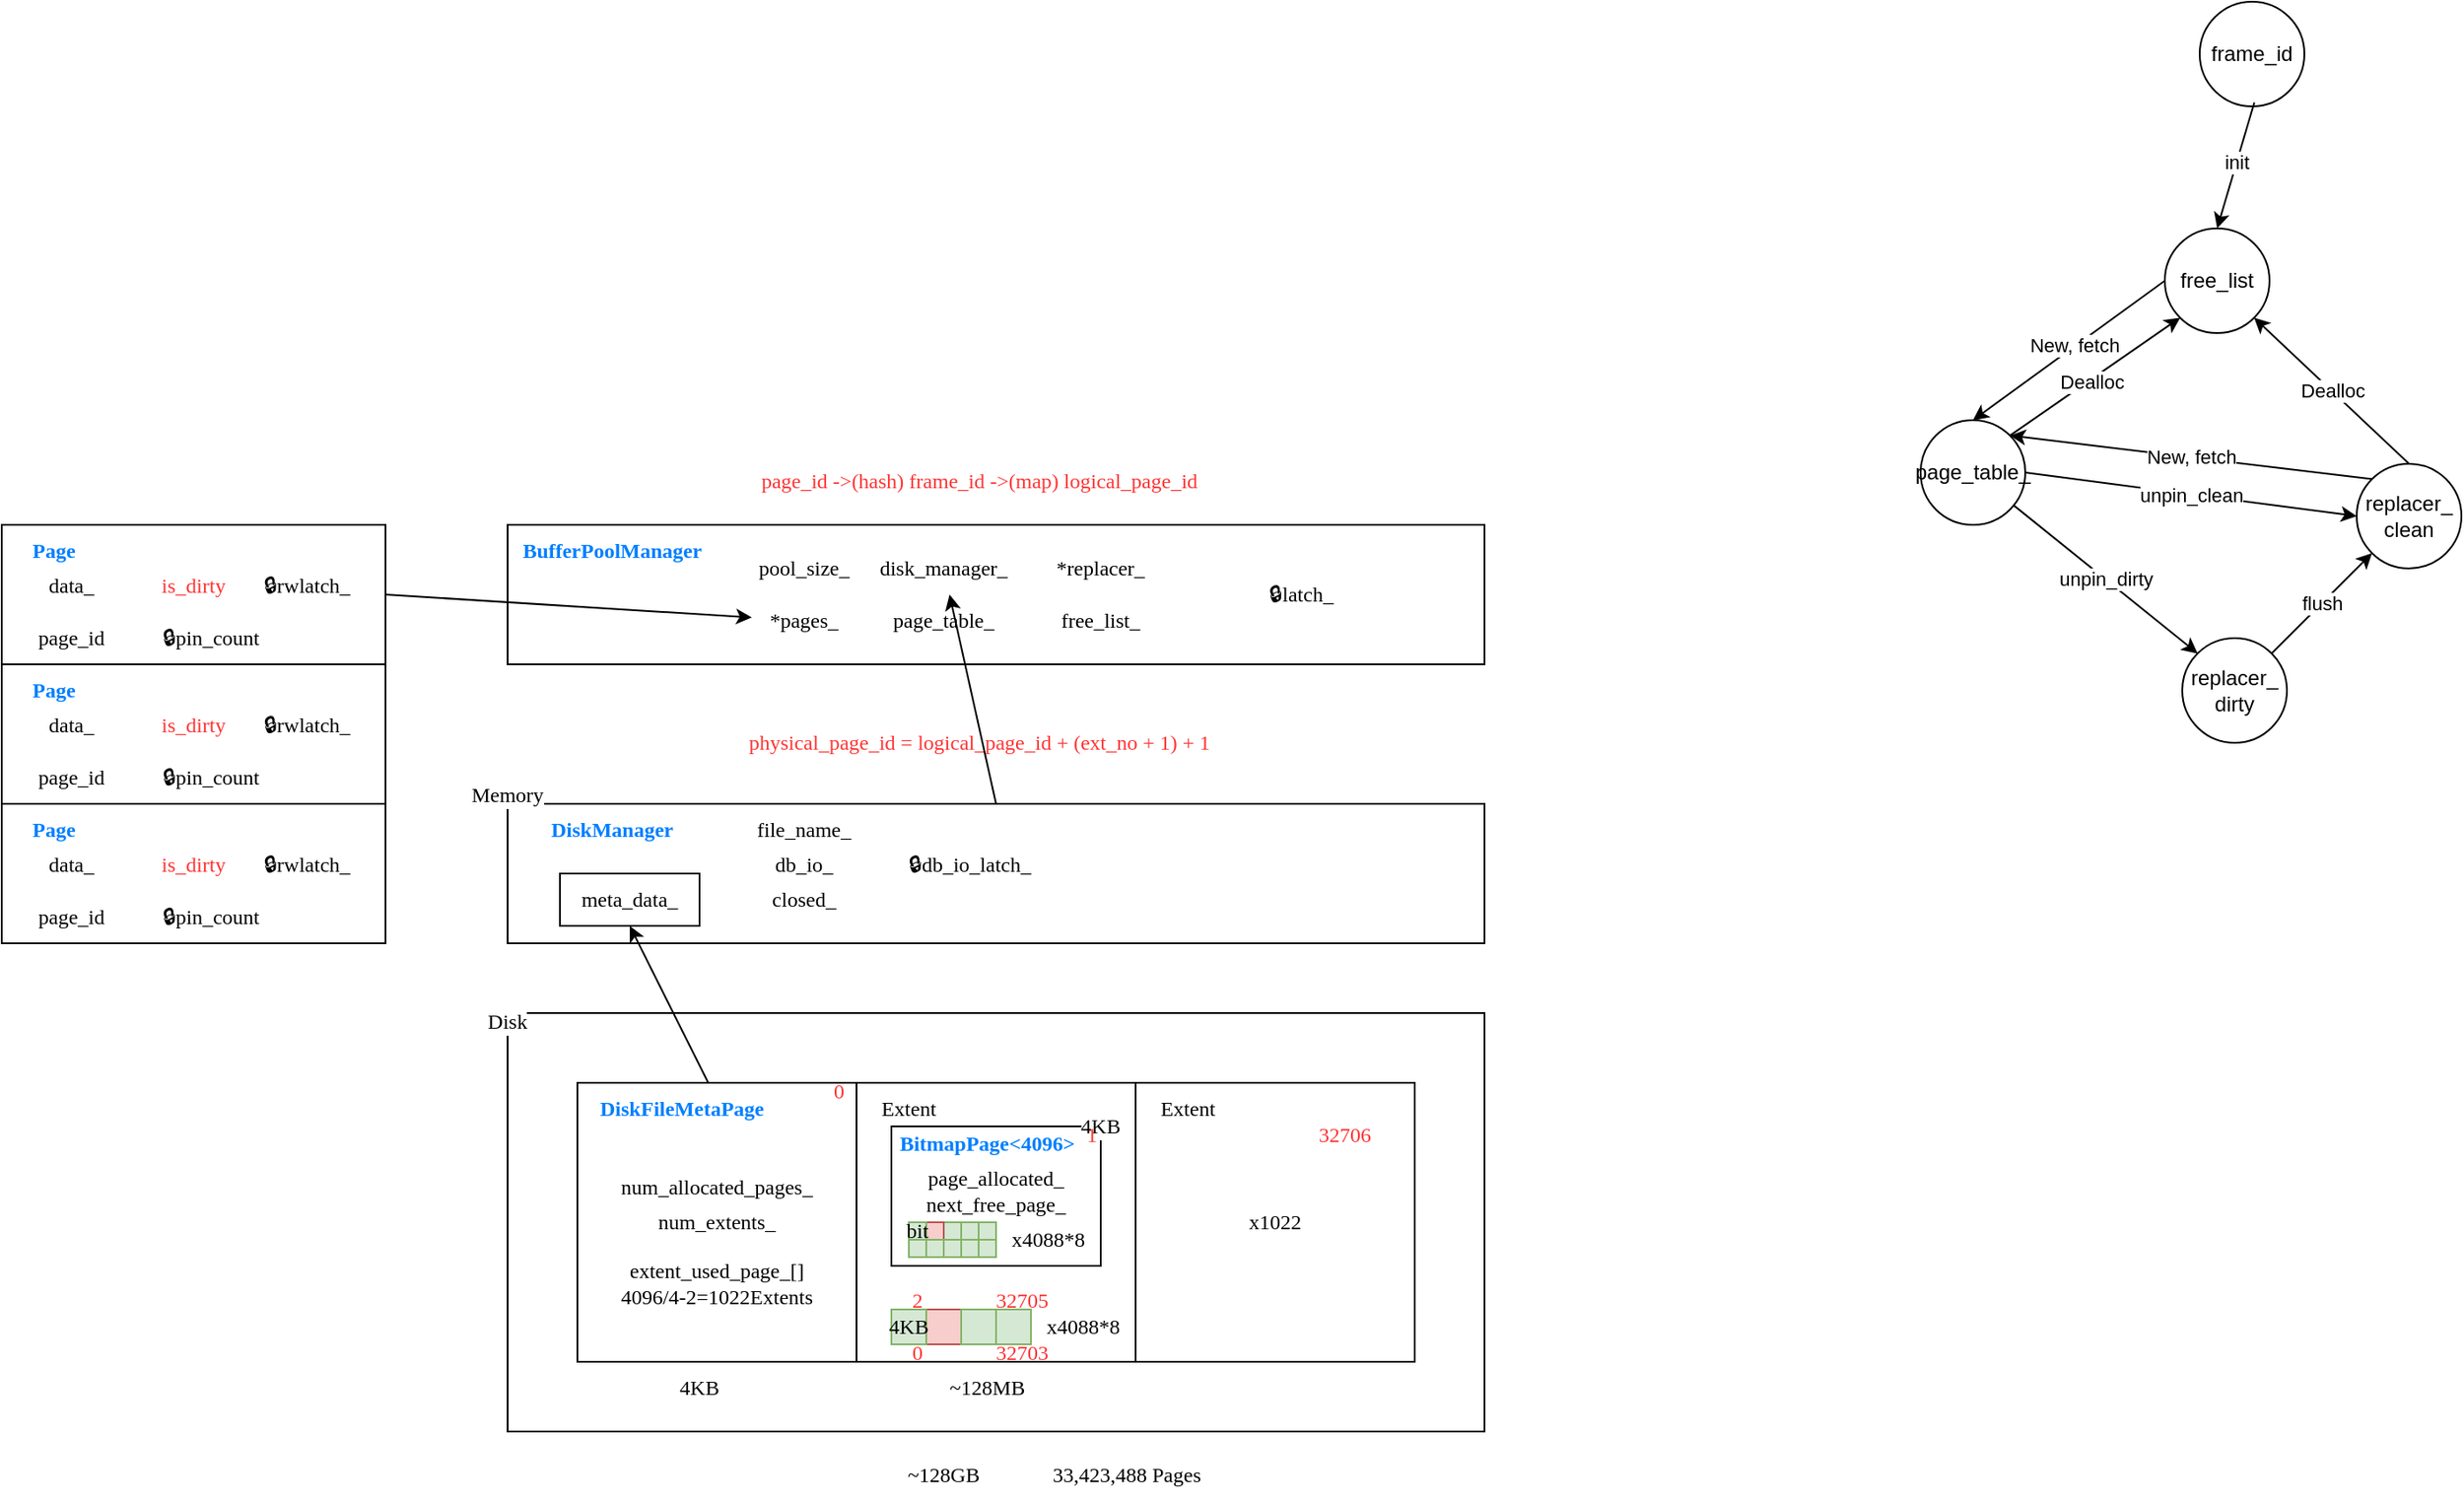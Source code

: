 <mxfile version="24.1.0" type="device">
  <diagram name="Page-1" id="0_W48GVzdCx1-el_yckO">
    <mxGraphModel dx="1262" dy="1387" grid="1" gridSize="10" guides="1" tooltips="1" connect="1" arrows="1" fold="1" page="1" pageScale="1" pageWidth="850" pageHeight="1100" math="0" shadow="0">
      <root>
        <mxCell id="0" />
        <mxCell id="1" parent="0" />
        <mxCell id="WGHWqVyYg-gQo-DfAQsf-60" value="" style="rounded=0;whiteSpace=wrap;html=1;fontFamily=LXGW WenKai;" parent="1" vertex="1">
          <mxGeometry x="160" y="200" width="560" height="240" as="geometry" />
        </mxCell>
        <mxCell id="WGHWqVyYg-gQo-DfAQsf-1" value="" style="rounded=0;whiteSpace=wrap;html=1;fontFamily=LXGW WenKai;" parent="1" vertex="1">
          <mxGeometry x="200" y="240" width="160" height="160" as="geometry" />
        </mxCell>
        <mxCell id="WGHWqVyYg-gQo-DfAQsf-2" value="DiskFileMetaPage" style="text;html=1;align=center;verticalAlign=middle;whiteSpace=wrap;rounded=0;fontColor=#007FFF;fontStyle=1;fontFamily=LXGW WenKai;" parent="1" vertex="1">
          <mxGeometry x="230" y="240" width="60" height="30" as="geometry" />
        </mxCell>
        <mxCell id="WGHWqVyYg-gQo-DfAQsf-4" value="num_allocated_pages_" style="text;html=1;align=center;verticalAlign=middle;whiteSpace=wrap;rounded=0;fontFamily=LXGW WenKai;" parent="1" vertex="1">
          <mxGeometry x="250" y="285" width="60" height="30" as="geometry" />
        </mxCell>
        <mxCell id="WGHWqVyYg-gQo-DfAQsf-5" value="num_extents_" style="text;html=1;align=center;verticalAlign=middle;whiteSpace=wrap;rounded=0;fontFamily=LXGW WenKai;" parent="1" vertex="1">
          <mxGeometry x="250" y="305" width="60" height="30" as="geometry" />
        </mxCell>
        <mxCell id="WGHWqVyYg-gQo-DfAQsf-6" value="extent_used_page_[]&lt;div&gt;4096/4-2=1022Extents&lt;/div&gt;" style="text;html=1;align=center;verticalAlign=middle;whiteSpace=wrap;rounded=0;fontFamily=LXGW WenKai;" parent="1" vertex="1">
          <mxGeometry x="205" y="340" width="150" height="30" as="geometry" />
        </mxCell>
        <mxCell id="WGHWqVyYg-gQo-DfAQsf-7" value="" style="rounded=0;whiteSpace=wrap;html=1;fontFamily=LXGW WenKai;" parent="1" vertex="1">
          <mxGeometry x="360" y="240" width="160" height="160" as="geometry" />
        </mxCell>
        <mxCell id="WGHWqVyYg-gQo-DfAQsf-8" value="" style="rounded=0;whiteSpace=wrap;html=1;fontFamily=LXGW WenKai;" parent="1" vertex="1">
          <mxGeometry x="380" y="265" width="120" height="80" as="geometry" />
        </mxCell>
        <mxCell id="WGHWqVyYg-gQo-DfAQsf-9" value="Extent" style="text;html=1;align=center;verticalAlign=middle;whiteSpace=wrap;rounded=0;fontFamily=LXGW WenKai;" parent="1" vertex="1">
          <mxGeometry x="360" y="240" width="60" height="30" as="geometry" />
        </mxCell>
        <mxCell id="WGHWqVyYg-gQo-DfAQsf-11" value="" style="rounded=0;whiteSpace=wrap;html=1;fillColor=#f8cecc;strokeColor=#b85450;fontFamily=LXGW WenKai;" parent="1" vertex="1">
          <mxGeometry x="400" y="370" width="20" height="20" as="geometry" />
        </mxCell>
        <mxCell id="WGHWqVyYg-gQo-DfAQsf-13" value="BitmapPage&amp;lt;4096&amp;gt;" style="text;html=1;align=center;verticalAlign=middle;whiteSpace=wrap;rounded=0;fontColor=#007FFF;fontStyle=1;fontFamily=LXGW WenKai;" parent="1" vertex="1">
          <mxGeometry x="405" y="260" width="60" height="30" as="geometry" />
        </mxCell>
        <mxCell id="WGHWqVyYg-gQo-DfAQsf-14" value="" style="rounded=0;whiteSpace=wrap;html=1;fillColor=#d5e8d4;strokeColor=#82b366;fontFamily=LXGW WenKai;" parent="1" vertex="1">
          <mxGeometry x="410" y="320" width="10" height="10" as="geometry" />
        </mxCell>
        <mxCell id="WGHWqVyYg-gQo-DfAQsf-15" value="" style="rounded=0;whiteSpace=wrap;html=1;fillColor=#d5e8d4;strokeColor=#82b366;fontFamily=LXGW WenKai;" parent="1" vertex="1">
          <mxGeometry x="420" y="320" width="10" height="10" as="geometry" />
        </mxCell>
        <mxCell id="WGHWqVyYg-gQo-DfAQsf-16" value="" style="rounded=0;whiteSpace=wrap;html=1;fillColor=#d5e8d4;strokeColor=#82b366;fontFamily=LXGW WenKai;" parent="1" vertex="1">
          <mxGeometry x="430" y="320" width="10" height="10" as="geometry" />
        </mxCell>
        <mxCell id="WGHWqVyYg-gQo-DfAQsf-18" value="" style="rounded=0;whiteSpace=wrap;html=1;fillColor=#d5e8d4;strokeColor=#82b366;fontFamily=LXGW WenKai;" parent="1" vertex="1">
          <mxGeometry x="410" y="330" width="10" height="10" as="geometry" />
        </mxCell>
        <mxCell id="WGHWqVyYg-gQo-DfAQsf-19" value="" style="rounded=0;whiteSpace=wrap;html=1;fillColor=#d5e8d4;strokeColor=#82b366;fontFamily=LXGW WenKai;" parent="1" vertex="1">
          <mxGeometry x="420" y="330" width="10" height="10" as="geometry" />
        </mxCell>
        <mxCell id="WGHWqVyYg-gQo-DfAQsf-20" value="" style="rounded=0;whiteSpace=wrap;html=1;fillColor=#d5e8d4;strokeColor=#82b366;fontFamily=LXGW WenKai;" parent="1" vertex="1">
          <mxGeometry x="430" y="330" width="10" height="10" as="geometry" />
        </mxCell>
        <mxCell id="WGHWqVyYg-gQo-DfAQsf-42" value="" style="rounded=0;whiteSpace=wrap;html=1;fillColor=#f8cecc;strokeColor=#b85450;fontFamily=LXGW WenKai;" parent="1" vertex="1">
          <mxGeometry x="400" y="320" width="10" height="10" as="geometry" />
        </mxCell>
        <mxCell id="WGHWqVyYg-gQo-DfAQsf-43" value="" style="rounded=0;whiteSpace=wrap;html=1;fillColor=#d5e8d4;strokeColor=#82b366;fontFamily=LXGW WenKai;" parent="1" vertex="1">
          <mxGeometry x="400" y="330" width="10" height="10" as="geometry" />
        </mxCell>
        <mxCell id="WGHWqVyYg-gQo-DfAQsf-46" value="bit" style="rounded=0;whiteSpace=wrap;html=1;fillColor=#d5e8d4;strokeColor=#82b366;fontFamily=LXGW WenKai;" parent="1" vertex="1">
          <mxGeometry x="390" y="320" width="10" height="10" as="geometry" />
        </mxCell>
        <mxCell id="WGHWqVyYg-gQo-DfAQsf-47" value="" style="rounded=0;whiteSpace=wrap;html=1;fillColor=#d5e8d4;strokeColor=#82b366;fontFamily=LXGW WenKai;" parent="1" vertex="1">
          <mxGeometry x="390" y="330" width="10" height="10" as="geometry" />
        </mxCell>
        <mxCell id="WGHWqVyYg-gQo-DfAQsf-50" value="" style="rounded=0;whiteSpace=wrap;html=1;fillColor=#d5e8d4;strokeColor=#82b366;fontFamily=LXGW WenKai;" parent="1" vertex="1">
          <mxGeometry x="420" y="370" width="20" height="20" as="geometry" />
        </mxCell>
        <mxCell id="WGHWqVyYg-gQo-DfAQsf-51" value="x4088*8" style="text;html=1;align=center;verticalAlign=middle;whiteSpace=wrap;rounded=0;fontFamily=LXGW WenKai;" parent="1" vertex="1">
          <mxGeometry x="440" y="315" width="60" height="30" as="geometry" />
        </mxCell>
        <mxCell id="WGHWqVyYg-gQo-DfAQsf-52" value="" style="rounded=0;whiteSpace=wrap;html=1;fillColor=#d5e8d4;strokeColor=#82b366;fontFamily=LXGW WenKai;" parent="1" vertex="1">
          <mxGeometry x="440" y="370" width="20" height="20" as="geometry" />
        </mxCell>
        <mxCell id="WGHWqVyYg-gQo-DfAQsf-53" value="x4088*8" style="text;html=1;align=center;verticalAlign=middle;whiteSpace=wrap;rounded=0;fontFamily=LXGW WenKai;" parent="1" vertex="1">
          <mxGeometry x="460" y="365" width="60" height="30" as="geometry" />
        </mxCell>
        <mxCell id="WGHWqVyYg-gQo-DfAQsf-54" value="page_allocated_" style="text;html=1;align=center;verticalAlign=middle;whiteSpace=wrap;rounded=0;fontFamily=LXGW WenKai;" parent="1" vertex="1">
          <mxGeometry x="410" y="280" width="60" height="30" as="geometry" />
        </mxCell>
        <mxCell id="WGHWqVyYg-gQo-DfAQsf-55" value="next_free_page_" style="text;html=1;align=center;verticalAlign=middle;whiteSpace=wrap;rounded=0;fontFamily=LXGW WenKai;" parent="1" vertex="1">
          <mxGeometry x="410" y="295" width="60" height="30" as="geometry" />
        </mxCell>
        <mxCell id="WGHWqVyYg-gQo-DfAQsf-10" value="4KB" style="rounded=0;whiteSpace=wrap;html=1;fillColor=#d5e8d4;strokeColor=#82b366;fontFamily=LXGW WenKai;" parent="1" vertex="1">
          <mxGeometry x="380" y="370" width="20" height="20" as="geometry" />
        </mxCell>
        <mxCell id="WGHWqVyYg-gQo-DfAQsf-56" value="4KB" style="text;html=1;align=center;verticalAlign=middle;whiteSpace=wrap;rounded=0;fontFamily=LXGW WenKai;" parent="1" vertex="1">
          <mxGeometry x="240" y="400" width="60" height="30" as="geometry" />
        </mxCell>
        <mxCell id="WGHWqVyYg-gQo-DfAQsf-57" value="4KB" style="text;html=1;align=center;verticalAlign=middle;whiteSpace=wrap;rounded=0;labelBackgroundColor=default;fontFamily=LXGW WenKai;" parent="1" vertex="1">
          <mxGeometry x="470" y="250" width="60" height="30" as="geometry" />
        </mxCell>
        <mxCell id="WGHWqVyYg-gQo-DfAQsf-58" value="~128MB" style="text;html=1;align=center;verticalAlign=middle;whiteSpace=wrap;rounded=0;labelBackgroundColor=none;fontFamily=LXGW WenKai;" parent="1" vertex="1">
          <mxGeometry x="405" y="400" width="60" height="30" as="geometry" />
        </mxCell>
        <mxCell id="WGHWqVyYg-gQo-DfAQsf-59" value="~128GB" style="text;html=1;align=center;verticalAlign=middle;whiteSpace=wrap;rounded=0;labelBackgroundColor=none;fontFamily=LXGW WenKai;" parent="1" vertex="1">
          <mxGeometry x="380" y="450" width="60" height="30" as="geometry" />
        </mxCell>
        <mxCell id="WGHWqVyYg-gQo-DfAQsf-62" value="" style="rounded=0;whiteSpace=wrap;html=1;fontFamily=LXGW WenKai;" parent="1" vertex="1">
          <mxGeometry x="520" y="240" width="160" height="160" as="geometry" />
        </mxCell>
        <mxCell id="WGHWqVyYg-gQo-DfAQsf-61" value="x1022" style="text;html=1;align=center;verticalAlign=middle;whiteSpace=wrap;rounded=0;fontFamily=LXGW WenKai;" parent="1" vertex="1">
          <mxGeometry x="570" y="305" width="60" height="30" as="geometry" />
        </mxCell>
        <mxCell id="WGHWqVyYg-gQo-DfAQsf-65" value="Extent" style="text;html=1;align=center;verticalAlign=middle;whiteSpace=wrap;rounded=0;fontFamily=LXGW WenKai;" parent="1" vertex="1">
          <mxGeometry x="520" y="240" width="60" height="30" as="geometry" />
        </mxCell>
        <mxCell id="WGHWqVyYg-gQo-DfAQsf-66" value="33,423,488 Pages" style="text;html=1;align=center;verticalAlign=middle;whiteSpace=wrap;rounded=0;fontFamily=LXGW WenKai;" parent="1" vertex="1">
          <mxGeometry x="430" y="450" width="170" height="30" as="geometry" />
        </mxCell>
        <mxCell id="WGHWqVyYg-gQo-DfAQsf-67" value="" style="rounded=0;whiteSpace=wrap;html=1;fontFamily=LXGW WenKai;" parent="1" vertex="1">
          <mxGeometry x="160" y="80" width="560" height="80" as="geometry" />
        </mxCell>
        <mxCell id="WGHWqVyYg-gQo-DfAQsf-68" value="DiskManager" style="text;html=1;align=center;verticalAlign=middle;whiteSpace=wrap;rounded=0;fontColor=#007FFF;fontStyle=1;fontFamily=LXGW WenKai;" parent="1" vertex="1">
          <mxGeometry x="190" y="80" width="60" height="30" as="geometry" />
        </mxCell>
        <mxCell id="WGHWqVyYg-gQo-DfAQsf-71" value="meta_data_" style="rounded=0;whiteSpace=wrap;html=1;fontFamily=LXGW WenKai;" parent="1" vertex="1">
          <mxGeometry x="190" y="120" width="80" height="30" as="geometry" />
        </mxCell>
        <mxCell id="WGHWqVyYg-gQo-DfAQsf-72" value="" style="endArrow=classic;html=1;rounded=0;entryX=0.5;entryY=1;entryDx=0;entryDy=0;exitX=0.75;exitY=0;exitDx=0;exitDy=0;fontFamily=LXGW WenKai;" parent="1" source="WGHWqVyYg-gQo-DfAQsf-2" target="WGHWqVyYg-gQo-DfAQsf-71" edge="1">
          <mxGeometry width="50" height="50" relative="1" as="geometry">
            <mxPoint x="240" y="220" as="sourcePoint" />
            <mxPoint x="290" y="170" as="targetPoint" />
          </mxGeometry>
        </mxCell>
        <mxCell id="WGHWqVyYg-gQo-DfAQsf-73" value="Disk" style="text;html=1;align=center;verticalAlign=middle;whiteSpace=wrap;rounded=0;labelBackgroundColor=default;fontFamily=LXGW WenKai;" parent="1" vertex="1">
          <mxGeometry x="130" y="190" width="60" height="30" as="geometry" />
        </mxCell>
        <mxCell id="WGHWqVyYg-gQo-DfAQsf-77" value="Memory" style="text;html=1;align=center;verticalAlign=middle;whiteSpace=wrap;rounded=0;labelBackgroundColor=default;fontFamily=LXGW WenKai;" parent="1" vertex="1">
          <mxGeometry x="130" y="60" width="60" height="30" as="geometry" />
        </mxCell>
        <mxCell id="WGHWqVyYg-gQo-DfAQsf-79" value="file_name_" style="text;html=1;align=center;verticalAlign=middle;whiteSpace=wrap;rounded=0;fontFamily=LXGW WenKai;" parent="1" vertex="1">
          <mxGeometry x="300" y="80" width="60" height="30" as="geometry" />
        </mxCell>
        <mxCell id="WGHWqVyYg-gQo-DfAQsf-80" value="db_io_" style="text;html=1;align=center;verticalAlign=middle;whiteSpace=wrap;rounded=0;fontFamily=LXGW WenKai;" parent="1" vertex="1">
          <mxGeometry x="300" y="100" width="60" height="30" as="geometry" />
        </mxCell>
        <mxCell id="WGHWqVyYg-gQo-DfAQsf-81" value="closed_" style="text;html=1;align=center;verticalAlign=middle;whiteSpace=wrap;rounded=0;fontFamily=LXGW WenKai;" parent="1" vertex="1">
          <mxGeometry x="300" y="120" width="60" height="30" as="geometry" />
        </mxCell>
        <mxCell id="WGHWqVyYg-gQo-DfAQsf-82" value="🔒db_io_latch_" style="text;html=1;align=center;verticalAlign=middle;whiteSpace=wrap;rounded=0;fontFamily=LXGW WenKai;" parent="1" vertex="1">
          <mxGeometry x="370" y="100" width="110" height="30" as="geometry" />
        </mxCell>
        <mxCell id="WGHWqVyYg-gQo-DfAQsf-83" value="physical_page_id = logical_page_id + (ext_no + 1) + 1" style="text;html=1;align=center;verticalAlign=middle;whiteSpace=wrap;rounded=0;fontColor=#FF3333;fontFamily=LXGW WenKai;" parent="1" vertex="1">
          <mxGeometry x="267.5" y="30" width="325" height="30" as="geometry" />
        </mxCell>
        <mxCell id="WGHWqVyYg-gQo-DfAQsf-84" value="" style="rounded=0;whiteSpace=wrap;html=1;fontFamily=LXGW WenKai;" parent="1" vertex="1">
          <mxGeometry x="160" y="-80" width="560" height="80" as="geometry" />
        </mxCell>
        <mxCell id="WGHWqVyYg-gQo-DfAQsf-85" value="BufferPoolManager" style="text;html=1;align=center;verticalAlign=middle;whiteSpace=wrap;rounded=0;fontColor=#007FFF;fontStyle=1;fontFamily=LXGW WenKai;" parent="1" vertex="1">
          <mxGeometry x="190" y="-80" width="60" height="30" as="geometry" />
        </mxCell>
        <mxCell id="WGHWqVyYg-gQo-DfAQsf-86" value="pool_size_" style="text;html=1;align=center;verticalAlign=middle;whiteSpace=wrap;rounded=0;fontFamily=LXGW WenKai;" parent="1" vertex="1">
          <mxGeometry x="300" y="-70" width="60" height="30" as="geometry" />
        </mxCell>
        <mxCell id="WGHWqVyYg-gQo-DfAQsf-87" value="*pages_" style="text;html=1;align=center;verticalAlign=middle;whiteSpace=wrap;rounded=0;fontFamily=LXGW WenKai;" parent="1" vertex="1">
          <mxGeometry x="300" y="-40" width="60" height="30" as="geometry" />
        </mxCell>
        <mxCell id="WGHWqVyYg-gQo-DfAQsf-89" value="disk_manager_" style="text;html=1;align=center;verticalAlign=middle;whiteSpace=wrap;rounded=0;fontFamily=LXGW WenKai;" parent="1" vertex="1">
          <mxGeometry x="380" y="-70" width="60" height="30" as="geometry" />
        </mxCell>
        <mxCell id="WGHWqVyYg-gQo-DfAQsf-90" value="page_table_" style="text;html=1;align=center;verticalAlign=middle;whiteSpace=wrap;rounded=0;fontFamily=LXGW WenKai;" parent="1" vertex="1">
          <mxGeometry x="380" y="-40" width="60" height="30" as="geometry" />
        </mxCell>
        <mxCell id="WGHWqVyYg-gQo-DfAQsf-91" value="" style="endArrow=classic;html=1;rounded=0;exitX=0.5;exitY=0;exitDx=0;exitDy=0;fontFamily=LXGW WenKai;" parent="1" source="WGHWqVyYg-gQo-DfAQsf-67" target="WGHWqVyYg-gQo-DfAQsf-89" edge="1">
          <mxGeometry width="50" height="50" relative="1" as="geometry">
            <mxPoint x="285" y="250" as="sourcePoint" />
            <mxPoint x="240" y="160" as="targetPoint" />
          </mxGeometry>
        </mxCell>
        <mxCell id="WGHWqVyYg-gQo-DfAQsf-92" value="page_id -&amp;gt;(hash) frame_id -&amp;gt;(map) logical_page_id" style="text;html=1;align=center;verticalAlign=middle;whiteSpace=wrap;rounded=0;fontColor=#FF3333;fontFamily=LXGW WenKai;" parent="1" vertex="1">
          <mxGeometry x="267.5" y="-120" width="325" height="30" as="geometry" />
        </mxCell>
        <mxCell id="WGHWqVyYg-gQo-DfAQsf-93" value="*replacer_" style="text;html=1;align=center;verticalAlign=middle;whiteSpace=wrap;rounded=0;fontFamily=LXGW WenKai;" parent="1" vertex="1">
          <mxGeometry x="470" y="-70" width="60" height="30" as="geometry" />
        </mxCell>
        <mxCell id="WGHWqVyYg-gQo-DfAQsf-94" value="free_list_" style="text;html=1;align=center;verticalAlign=middle;whiteSpace=wrap;rounded=0;fontFamily=LXGW WenKai;" parent="1" vertex="1">
          <mxGeometry x="470" y="-40" width="60" height="30" as="geometry" />
        </mxCell>
        <mxCell id="WGHWqVyYg-gQo-DfAQsf-95" value="🔒latch_" style="text;html=1;align=center;verticalAlign=middle;whiteSpace=wrap;rounded=0;fontFamily=LXGW WenKai;" parent="1" vertex="1">
          <mxGeometry x="560" y="-55" width="110" height="30" as="geometry" />
        </mxCell>
        <mxCell id="H279cULPV8Rv8aNAYp1u-1" value="0" style="text;html=1;align=center;verticalAlign=middle;whiteSpace=wrap;rounded=0;fontColor=#FF3333;fontFamily=LXGW WenKai;" parent="1" vertex="1">
          <mxGeometry x="320" y="230" width="60" height="30" as="geometry" />
        </mxCell>
        <mxCell id="H279cULPV8Rv8aNAYp1u-2" value="1" style="text;html=1;align=center;verticalAlign=middle;whiteSpace=wrap;rounded=0;fontColor=#FF3333;fontFamily=LXGW WenKai;" parent="1" vertex="1">
          <mxGeometry x="465" y="255" width="60" height="30" as="geometry" />
        </mxCell>
        <mxCell id="H279cULPV8Rv8aNAYp1u-3" value="2" style="text;html=1;align=center;verticalAlign=middle;whiteSpace=wrap;rounded=0;fontColor=#FF3333;fontFamily=LXGW WenKai;" parent="1" vertex="1">
          <mxGeometry x="365" y="350" width="60" height="30" as="geometry" />
        </mxCell>
        <mxCell id="H279cULPV8Rv8aNAYp1u-4" value="0" style="text;html=1;align=center;verticalAlign=middle;whiteSpace=wrap;rounded=0;fontColor=#FF3333;fontFamily=LXGW WenKai;" parent="1" vertex="1">
          <mxGeometry x="365" y="380" width="60" height="30" as="geometry" />
        </mxCell>
        <mxCell id="H279cULPV8Rv8aNAYp1u-5" value="32703" style="text;html=1;align=center;verticalAlign=middle;whiteSpace=wrap;rounded=0;fontColor=#FF3333;fontFamily=LXGW WenKai;" parent="1" vertex="1">
          <mxGeometry x="425" y="380" width="60" height="30" as="geometry" />
        </mxCell>
        <mxCell id="H279cULPV8Rv8aNAYp1u-6" value="32705" style="text;html=1;align=center;verticalAlign=middle;whiteSpace=wrap;rounded=0;fontColor=#FF3333;fontFamily=LXGW WenKai;" parent="1" vertex="1">
          <mxGeometry x="425" y="350" width="60" height="30" as="geometry" />
        </mxCell>
        <mxCell id="H279cULPV8Rv8aNAYp1u-7" value="32706" style="text;html=1;align=center;verticalAlign=middle;whiteSpace=wrap;rounded=0;fontColor=#FF3333;fontFamily=LXGW WenKai;" parent="1" vertex="1">
          <mxGeometry x="610" y="255" width="60" height="30" as="geometry" />
        </mxCell>
        <mxCell id="hH6DTBA8pSh9ZnyAQ9mM-1" value="" style="rounded=0;whiteSpace=wrap;html=1;fontFamily=LXGW WenKai;" parent="1" vertex="1">
          <mxGeometry x="-130" y="-80" width="220" height="80" as="geometry" />
        </mxCell>
        <mxCell id="hH6DTBA8pSh9ZnyAQ9mM-2" value="Page" style="text;html=1;align=center;verticalAlign=middle;whiteSpace=wrap;rounded=0;fontColor=#007FFF;fontStyle=1;fontFamily=LXGW WenKai;" parent="1" vertex="1">
          <mxGeometry x="-130" y="-80" width="60" height="30" as="geometry" />
        </mxCell>
        <mxCell id="hH6DTBA8pSh9ZnyAQ9mM-4" value="data_" style="text;html=1;align=center;verticalAlign=middle;whiteSpace=wrap;rounded=0;fontFamily=LXGW WenKai;" parent="1" vertex="1">
          <mxGeometry x="-120" y="-60" width="60" height="30" as="geometry" />
        </mxCell>
        <mxCell id="hH6DTBA8pSh9ZnyAQ9mM-5" value="page_id" style="text;html=1;align=center;verticalAlign=middle;whiteSpace=wrap;rounded=0;fontFamily=LXGW WenKai;" parent="1" vertex="1">
          <mxGeometry x="-120" y="-30" width="60" height="30" as="geometry" />
        </mxCell>
        <mxCell id="hH6DTBA8pSh9ZnyAQ9mM-6" value="🔒pin_count" style="text;html=1;align=center;verticalAlign=middle;whiteSpace=wrap;rounded=0;fontFamily=LXGW WenKai;fontColor=#000000;" parent="1" vertex="1">
          <mxGeometry x="-50" y="-30" width="80" height="30" as="geometry" />
        </mxCell>
        <mxCell id="hH6DTBA8pSh9ZnyAQ9mM-7" value="is_dirty" style="text;html=1;align=center;verticalAlign=middle;whiteSpace=wrap;rounded=0;fontFamily=LXGW WenKai;fontColor=#FF3333;" parent="1" vertex="1">
          <mxGeometry x="-50" y="-60" width="60" height="30" as="geometry" />
        </mxCell>
        <mxCell id="hH6DTBA8pSh9ZnyAQ9mM-8" value="🔒rwlatch_" style="text;html=1;align=center;verticalAlign=middle;whiteSpace=wrap;rounded=0;fontFamily=LXGW WenKai;" parent="1" vertex="1">
          <mxGeometry x="10" y="-60" width="70" height="30" as="geometry" />
        </mxCell>
        <mxCell id="hH6DTBA8pSh9ZnyAQ9mM-9" value="" style="endArrow=classic;html=1;rounded=0;exitX=1;exitY=0.5;exitDx=0;exitDy=0;fontFamily=LXGW WenKai;" parent="1" source="hH6DTBA8pSh9ZnyAQ9mM-1" target="WGHWqVyYg-gQo-DfAQsf-87" edge="1">
          <mxGeometry width="50" height="50" relative="1" as="geometry">
            <mxPoint x="160" y="140" as="sourcePoint" />
            <mxPoint x="115" y="50" as="targetPoint" />
          </mxGeometry>
        </mxCell>
        <mxCell id="hH6DTBA8pSh9ZnyAQ9mM-45" value="" style="rounded=0;whiteSpace=wrap;html=1;fontFamily=LXGW WenKai;" parent="1" vertex="1">
          <mxGeometry x="-130" width="220" height="80" as="geometry" />
        </mxCell>
        <mxCell id="hH6DTBA8pSh9ZnyAQ9mM-46" value="Page" style="text;html=1;align=center;verticalAlign=middle;whiteSpace=wrap;rounded=0;fontColor=#007FFF;fontStyle=1;fontFamily=LXGW WenKai;" parent="1" vertex="1">
          <mxGeometry x="-130" width="60" height="30" as="geometry" />
        </mxCell>
        <mxCell id="hH6DTBA8pSh9ZnyAQ9mM-47" value="data_" style="text;html=1;align=center;verticalAlign=middle;whiteSpace=wrap;rounded=0;fontFamily=LXGW WenKai;" parent="1" vertex="1">
          <mxGeometry x="-120" y="20" width="60" height="30" as="geometry" />
        </mxCell>
        <mxCell id="hH6DTBA8pSh9ZnyAQ9mM-48" value="page_id" style="text;html=1;align=center;verticalAlign=middle;whiteSpace=wrap;rounded=0;fontFamily=LXGW WenKai;" parent="1" vertex="1">
          <mxGeometry x="-120" y="50" width="60" height="30" as="geometry" />
        </mxCell>
        <mxCell id="hH6DTBA8pSh9ZnyAQ9mM-49" value="🔒pin_count" style="text;html=1;align=center;verticalAlign=middle;whiteSpace=wrap;rounded=0;fontFamily=LXGW WenKai;fontColor=#000000;" parent="1" vertex="1">
          <mxGeometry x="-50" y="50" width="80" height="30" as="geometry" />
        </mxCell>
        <mxCell id="hH6DTBA8pSh9ZnyAQ9mM-50" value="is_dirty" style="text;html=1;align=center;verticalAlign=middle;whiteSpace=wrap;rounded=0;fontFamily=LXGW WenKai;fontColor=#FF3333;" parent="1" vertex="1">
          <mxGeometry x="-50" y="20" width="60" height="30" as="geometry" />
        </mxCell>
        <mxCell id="hH6DTBA8pSh9ZnyAQ9mM-51" value="🔒rwlatch_" style="text;html=1;align=center;verticalAlign=middle;whiteSpace=wrap;rounded=0;fontFamily=LXGW WenKai;" parent="1" vertex="1">
          <mxGeometry x="10" y="20" width="70" height="30" as="geometry" />
        </mxCell>
        <mxCell id="hH6DTBA8pSh9ZnyAQ9mM-52" value="" style="rounded=0;whiteSpace=wrap;html=1;fontFamily=LXGW WenKai;" parent="1" vertex="1">
          <mxGeometry x="-130" y="80" width="220" height="80" as="geometry" />
        </mxCell>
        <mxCell id="hH6DTBA8pSh9ZnyAQ9mM-53" value="Page" style="text;html=1;align=center;verticalAlign=middle;whiteSpace=wrap;rounded=0;fontColor=#007FFF;fontStyle=1;fontFamily=LXGW WenKai;" parent="1" vertex="1">
          <mxGeometry x="-130" y="80" width="60" height="30" as="geometry" />
        </mxCell>
        <mxCell id="hH6DTBA8pSh9ZnyAQ9mM-54" value="data_" style="text;html=1;align=center;verticalAlign=middle;whiteSpace=wrap;rounded=0;fontFamily=LXGW WenKai;" parent="1" vertex="1">
          <mxGeometry x="-120" y="100" width="60" height="30" as="geometry" />
        </mxCell>
        <mxCell id="hH6DTBA8pSh9ZnyAQ9mM-55" value="page_id" style="text;html=1;align=center;verticalAlign=middle;whiteSpace=wrap;rounded=0;fontFamily=LXGW WenKai;" parent="1" vertex="1">
          <mxGeometry x="-120" y="130" width="60" height="30" as="geometry" />
        </mxCell>
        <mxCell id="hH6DTBA8pSh9ZnyAQ9mM-56" value="🔒pin_count" style="text;html=1;align=center;verticalAlign=middle;whiteSpace=wrap;rounded=0;fontFamily=LXGW WenKai;fontColor=#000000;" parent="1" vertex="1">
          <mxGeometry x="-50" y="130" width="80" height="30" as="geometry" />
        </mxCell>
        <mxCell id="hH6DTBA8pSh9ZnyAQ9mM-57" value="is_dirty" style="text;html=1;align=center;verticalAlign=middle;whiteSpace=wrap;rounded=0;fontFamily=LXGW WenKai;fontColor=#FF3333;" parent="1" vertex="1">
          <mxGeometry x="-50" y="100" width="60" height="30" as="geometry" />
        </mxCell>
        <mxCell id="hH6DTBA8pSh9ZnyAQ9mM-58" value="🔒rwlatch_" style="text;html=1;align=center;verticalAlign=middle;whiteSpace=wrap;rounded=0;fontFamily=LXGW WenKai;" parent="1" vertex="1">
          <mxGeometry x="10" y="100" width="70" height="30" as="geometry" />
        </mxCell>
        <mxCell id="aZIdhgkVwvz4AqaduToY-1" value="&lt;div&gt;&lt;span style=&quot;background-color: initial;&quot;&gt;free_list&lt;/span&gt;&lt;br&gt;&lt;/div&gt;" style="ellipse;whiteSpace=wrap;html=1;aspect=fixed;" vertex="1" parent="1">
          <mxGeometry x="1110" y="-250" width="60" height="60" as="geometry" />
        </mxCell>
        <mxCell id="aZIdhgkVwvz4AqaduToY-3" value="page_table_" style="ellipse;whiteSpace=wrap;html=1;aspect=fixed;" vertex="1" parent="1">
          <mxGeometry x="970" y="-140" width="60" height="60" as="geometry" />
        </mxCell>
        <mxCell id="aZIdhgkVwvz4AqaduToY-4" value="replacer_&lt;div&gt;dirty&lt;/div&gt;" style="ellipse;whiteSpace=wrap;html=1;aspect=fixed;" vertex="1" parent="1">
          <mxGeometry x="1120" y="-15" width="60" height="60" as="geometry" />
        </mxCell>
        <mxCell id="aZIdhgkVwvz4AqaduToY-5" value="replacer_&lt;div&gt;clean&lt;/div&gt;" style="ellipse;whiteSpace=wrap;html=1;aspect=fixed;" vertex="1" parent="1">
          <mxGeometry x="1220" y="-115" width="60" height="60" as="geometry" />
        </mxCell>
        <mxCell id="aZIdhgkVwvz4AqaduToY-8" value="" style="endArrow=classic;html=1;rounded=0;entryX=0.5;entryY=0;entryDx=0;entryDy=0;exitX=0;exitY=0.5;exitDx=0;exitDy=0;" edge="1" parent="1" source="aZIdhgkVwvz4AqaduToY-1" target="aZIdhgkVwvz4AqaduToY-3">
          <mxGeometry width="50" height="50" relative="1" as="geometry">
            <mxPoint x="950" y="10" as="sourcePoint" />
            <mxPoint x="1000" y="-40" as="targetPoint" />
          </mxGeometry>
        </mxCell>
        <mxCell id="aZIdhgkVwvz4AqaduToY-9" value="New, fetch" style="edgeLabel;html=1;align=center;verticalAlign=middle;resizable=0;points=[];" vertex="1" connectable="0" parent="aZIdhgkVwvz4AqaduToY-8">
          <mxGeometry x="-0.06" y="-1" relative="1" as="geometry">
            <mxPoint as="offset" />
          </mxGeometry>
        </mxCell>
        <mxCell id="aZIdhgkVwvz4AqaduToY-10" value="frame_id" style="ellipse;whiteSpace=wrap;html=1;aspect=fixed;" vertex="1" parent="1">
          <mxGeometry x="1130" y="-380" width="60" height="60" as="geometry" />
        </mxCell>
        <mxCell id="aZIdhgkVwvz4AqaduToY-11" value="" style="endArrow=classic;html=1;rounded=0;entryX=0.5;entryY=0;entryDx=0;entryDy=0;exitX=0.522;exitY=0.963;exitDx=0;exitDy=0;exitPerimeter=0;" edge="1" parent="1" source="aZIdhgkVwvz4AqaduToY-10" target="aZIdhgkVwvz4AqaduToY-1">
          <mxGeometry width="50" height="50" relative="1" as="geometry">
            <mxPoint x="1120" y="-210" as="sourcePoint" />
            <mxPoint x="1010" y="-130" as="targetPoint" />
          </mxGeometry>
        </mxCell>
        <mxCell id="aZIdhgkVwvz4AqaduToY-12" value="init" style="edgeLabel;html=1;align=center;verticalAlign=middle;resizable=0;points=[];" vertex="1" connectable="0" parent="aZIdhgkVwvz4AqaduToY-11">
          <mxGeometry x="-0.06" y="-1" relative="1" as="geometry">
            <mxPoint as="offset" />
          </mxGeometry>
        </mxCell>
        <mxCell id="aZIdhgkVwvz4AqaduToY-13" value="unpin_dirty" style="endArrow=classic;html=1;rounded=0;entryX=0;entryY=0;entryDx=0;entryDy=0;" edge="1" parent="1" source="aZIdhgkVwvz4AqaduToY-3" target="aZIdhgkVwvz4AqaduToY-4">
          <mxGeometry width="50" height="50" relative="1" as="geometry">
            <mxPoint x="1120" y="-80" as="sourcePoint" />
            <mxPoint x="1099" y="-8" as="targetPoint" />
          </mxGeometry>
        </mxCell>
        <mxCell id="aZIdhgkVwvz4AqaduToY-16" value="unpin_clean" style="endArrow=classic;html=1;rounded=0;entryX=0;entryY=0.5;entryDx=0;entryDy=0;exitX=1;exitY=0.5;exitDx=0;exitDy=0;" edge="1" parent="1" source="aZIdhgkVwvz4AqaduToY-3" target="aZIdhgkVwvz4AqaduToY-5">
          <mxGeometry width="50" height="50" relative="1" as="geometry">
            <mxPoint x="1033" y="-81" as="sourcePoint" />
            <mxPoint x="1139" y="4" as="targetPoint" />
          </mxGeometry>
        </mxCell>
        <mxCell id="aZIdhgkVwvz4AqaduToY-17" value="flush" style="endArrow=classic;html=1;rounded=0;entryX=0;entryY=1;entryDx=0;entryDy=0;exitX=1;exitY=0;exitDx=0;exitDy=0;" edge="1" parent="1" source="aZIdhgkVwvz4AqaduToY-4" target="aZIdhgkVwvz4AqaduToY-5">
          <mxGeometry width="50" height="50" relative="1" as="geometry">
            <mxPoint x="1033" y="-81" as="sourcePoint" />
            <mxPoint x="1139" y="4" as="targetPoint" />
          </mxGeometry>
        </mxCell>
        <mxCell id="aZIdhgkVwvz4AqaduToY-18" value="Dealloc" style="endArrow=classic;html=1;rounded=0;entryX=1;entryY=1;entryDx=0;entryDy=0;exitX=0.5;exitY=0;exitDx=0;exitDy=0;" edge="1" parent="1" source="aZIdhgkVwvz4AqaduToY-5" target="aZIdhgkVwvz4AqaduToY-1">
          <mxGeometry width="50" height="50" relative="1" as="geometry">
            <mxPoint x="1140" y="-170" as="sourcePoint" />
            <mxPoint x="1330" y="-145" as="targetPoint" />
          </mxGeometry>
        </mxCell>
        <mxCell id="aZIdhgkVwvz4AqaduToY-19" value="" style="endArrow=classic;html=1;rounded=0;entryX=0;entryY=1;entryDx=0;entryDy=0;exitX=1;exitY=0;exitDx=0;exitDy=0;" edge="1" parent="1" source="aZIdhgkVwvz4AqaduToY-3" target="aZIdhgkVwvz4AqaduToY-1">
          <mxGeometry width="50" height="50" relative="1" as="geometry">
            <mxPoint x="1120" y="-210" as="sourcePoint" />
            <mxPoint x="1010" y="-130" as="targetPoint" />
          </mxGeometry>
        </mxCell>
        <mxCell id="aZIdhgkVwvz4AqaduToY-20" value="Dealloc" style="edgeLabel;html=1;align=center;verticalAlign=middle;resizable=0;points=[];" vertex="1" connectable="0" parent="aZIdhgkVwvz4AqaduToY-19">
          <mxGeometry x="-0.06" y="-1" relative="1" as="geometry">
            <mxPoint as="offset" />
          </mxGeometry>
        </mxCell>
        <mxCell id="aZIdhgkVwvz4AqaduToY-21" value="New, fetch" style="endArrow=classic;html=1;rounded=0;entryX=1;entryY=0;entryDx=0;entryDy=0;exitX=0;exitY=0;exitDx=0;exitDy=0;" edge="1" parent="1" source="aZIdhgkVwvz4AqaduToY-5" target="aZIdhgkVwvz4AqaduToY-3">
          <mxGeometry width="50" height="50" relative="1" as="geometry">
            <mxPoint x="970" y="-35" as="sourcePoint" />
            <mxPoint x="1076" y="50" as="targetPoint" />
          </mxGeometry>
        </mxCell>
      </root>
    </mxGraphModel>
  </diagram>
</mxfile>
